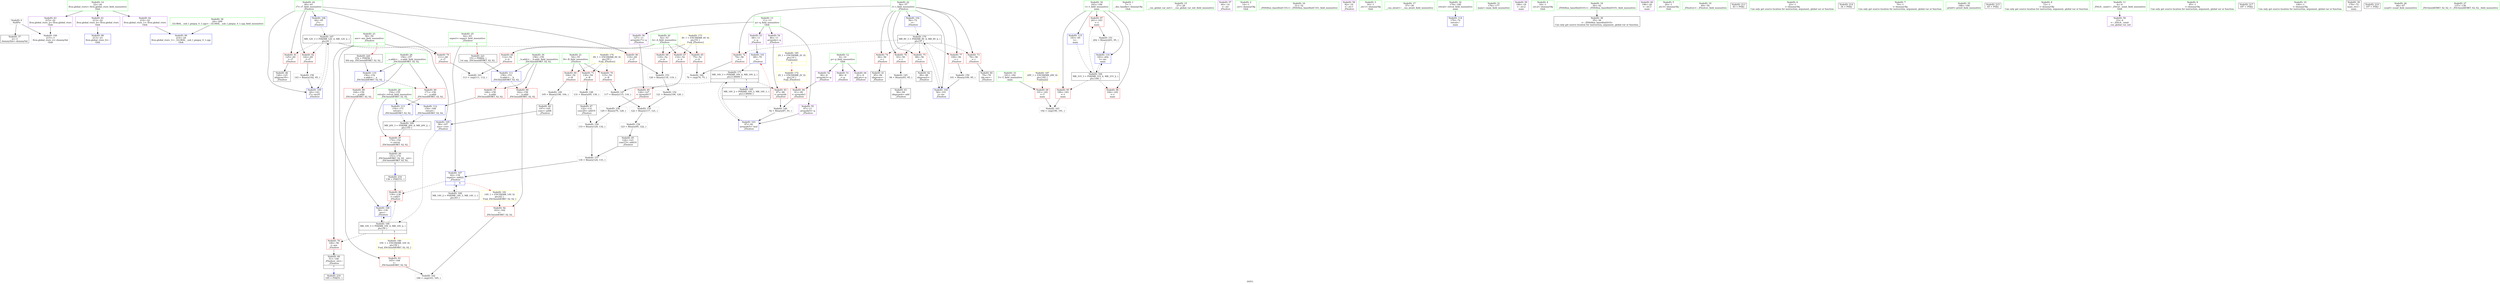 digraph "SVFG" {
	label="SVFG";

	Node0x55ff4c72b730 [shape=record,color=grey,label="{NodeID: 0\nNullPtr}"];
	Node0x55ff4c72b730 -> Node0x55ff4c7419c0[style=solid];
	Node0x55ff4c72b730 -> Node0x55ff4c7426b0[style=solid];
	Node0x55ff4c7540f0 [shape=record,color=yellow,style=double,label="{NodeID: 180\n10V_1 = ENCHI(MR_10V_0)\npts\{59 \}\nFun[_ZSt3minIdERKT_S2_S2_]}"];
	Node0x55ff4c7540f0 -> Node0x55ff4c745850[style=dashed];
	Node0x55ff4c7423e0 [shape=record,color=red,label="{NodeID: 97\n201\<--183\n\<--t\nmain\n}"];
	Node0x55ff4c7423e0 -> Node0x55ff4c749f30[style=solid];
	Node0x55ff4c740500 [shape=record,color=green,label="{NodeID: 14\n22\<--26\nllvm.global_ctors\<--llvm.global_ctors_field_insensitive\nGlob }"];
	Node0x55ff4c740500 -> Node0x55ff4c743dc0[style=solid];
	Node0x55ff4c740500 -> Node0x55ff4c743ec0[style=solid];
	Node0x55ff4c740500 -> Node0x55ff4c743fc0[style=solid];
	Node0x55ff4c742fd0 [shape=record,color=blue,label="{NodeID: 111\n158\<--153\n__b.addr\<--__b\n_ZSt3minIdERKT_S2_S2_\n}"];
	Node0x55ff4c742fd0 -> Node0x55ff4c7455e0[style=dashed];
	Node0x55ff4c742fd0 -> Node0x55ff4c7456b0[style=dashed];
	Node0x55ff4c7411e0 [shape=record,color=green,label="{NodeID: 28\n154\<--155\nretval\<--retval_field_insensitive\n_ZSt3minIdERKT_S2_S2_\n}"];
	Node0x55ff4c7411e0 -> Node0x55ff4c745370[style=solid];
	Node0x55ff4c7411e0 -> Node0x55ff4c7430a0[style=solid];
	Node0x55ff4c7411e0 -> Node0x55ff4c743170[style=solid];
	Node0x55ff4c741e30 [shape=record,color=black,label="{NodeID: 42\n89\<--88\nidxprom2\<--\n_Z5solvev\n}"];
	Node0x55ff4c7439b0 [shape=record,color=purple,label="{NodeID: 56\n127\<--11\narrayidx17\<--q\n_Z5solvev\n}"];
	Node0x55ff4c7439b0 -> Node0x55ff4c7451d0[style=solid];
	Node0x55ff4c74a230 [shape=record,color=grey,label="{NodeID: 153\n120 = Binary(118, 119, )\n}"];
	Node0x55ff4c74a230 -> Node0x55ff4c74a0b0[style=solid];
	Node0x55ff4c7445a0 [shape=record,color=red,label="{NodeID: 70\n115\<--54\n\<--B\n_Z5solvev\n}"];
	Node0x55ff4c7445a0 -> Node0x55ff4c749930[style=solid];
	Node0x55ff4c7516b0 [shape=record,color=black,label="{NodeID: 167\nMR_12V_3 = PHI(MR_12V_4, MR_12V_2, )\npts\{61 \}\n}"];
	Node0x55ff4c7516b0 -> Node0x55ff4c744cf0[style=dashed];
	Node0x55ff4c7516b0 -> Node0x55ff4c744dc0[style=dashed];
	Node0x55ff4c7516b0 -> Node0x55ff4c744e90[style=dashed];
	Node0x55ff4c7516b0 -> Node0x55ff4c744f60[style=dashed];
	Node0x55ff4c7516b0 -> Node0x55ff4c742e30[style=dashed];
	Node0x55ff4c745100 [shape=record,color=red,label="{NodeID: 84\n91\<--90\n\<--arrayidx3\n_Z5solvev\n}"];
	Node0x55ff4c745100 -> Node0x55ff4c7497b0[style=solid];
	Node0x55ff4c72b840 [shape=record,color=green,label="{NodeID: 1\n7\<--1\n__dso_handle\<--dummyObj\nGlob }"];
	Node0x55ff4c754200 [shape=record,color=yellow,style=double,label="{NodeID: 181\n14V_1 = ENCHI(MR_14V_0)\npts\{63 \}\nFun[_ZSt3minIdERKT_S2_S2_]}"];
	Node0x55ff4c754200 -> Node0x55ff4c745780[style=dashed];
	Node0x55ff4c7424b0 [shape=record,color=blue,label="{NodeID: 98\n213\<--23\nllvm.global_ctors_0\<--\nGlob }"];
	Node0x55ff4c740600 [shape=record,color=green,label="{NodeID: 15\n27\<--28\n__cxx_global_var_init\<--__cxx_global_var_init_field_insensitive\n}"];
	Node0x55ff4c7430a0 [shape=record,color=blue,label="{NodeID: 112\n154\<--168\nretval\<--\n_ZSt3minIdERKT_S2_S2_\n}"];
	Node0x55ff4c7430a0 -> Node0x55ff4c7520b0[style=dashed];
	Node0x55ff4c7412b0 [shape=record,color=green,label="{NodeID: 29\n156\<--157\n__a.addr\<--__a.addr_field_insensitive\n_ZSt3minIdERKT_S2_S2_\n}"];
	Node0x55ff4c7412b0 -> Node0x55ff4c745440[style=solid];
	Node0x55ff4c7412b0 -> Node0x55ff4c745510[style=solid];
	Node0x55ff4c7412b0 -> Node0x55ff4c742f00[style=solid];
	Node0x55ff4c741f00 [shape=record,color=black,label="{NodeID: 43\n96\<--94\nidxprom4\<--add\n_Z5solvev\n}"];
	Node0x55ff4c743a80 [shape=record,color=purple,label="{NodeID: 57\n64\<--14\n\<--.str\n_Z5solvev\n}"];
	Node0x55ff4c74a3b0 [shape=record,color=grey,label="{NodeID: 154\n123 = Binary(95, 122, )\n}"];
	Node0x55ff4c74a3b0 -> Node0x55ff4c7420a0[style=solid];
	Node0x55ff4c744670 [shape=record,color=red,label="{NodeID: 71\n130\<--54\n\<--B\n_Z5solvev\n}"];
	Node0x55ff4c744670 -> Node0x55ff4c749ab0[style=solid];
	Node0x55ff4c751bb0 [shape=record,color=black,label="{NodeID: 168\nMR_14V_2 = PHI(MR_14V_3, MR_14V_1, )\npts\{63 \}\n}"];
	Node0x55ff4c751bb0 -> Node0x55ff4c742c90[style=dashed];
	Node0x55ff4c7451d0 [shape=record,color=red,label="{NodeID: 85\n128\<--127\n\<--arrayidx17\n_Z5solvev\n}"];
	Node0x55ff4c7451d0 -> Node0x55ff4c74a6b0[style=solid];
	Node0x55ff4c73f4e0 [shape=record,color=green,label="{NodeID: 2\n14\<--1\n.str\<--dummyObj\nGlob }"];
	Node0x55ff4c7425b0 [shape=record,color=blue,label="{NodeID: 99\n214\<--24\nllvm.global_ctors_1\<--_GLOBAL__sub_I_pieguy_0_1.cpp\nGlob }"];
	Node0x55ff4c740700 [shape=record,color=green,label="{NodeID: 16\n31\<--32\n_ZNSt8ios_base4InitC1Ev\<--_ZNSt8ios_base4InitC1Ev_field_insensitive\n}"];
	Node0x55ff4c743170 [shape=record,color=blue,label="{NodeID: 113\n154\<--171\nretval\<--\n_ZSt3minIdERKT_S2_S2_\n}"];
	Node0x55ff4c743170 -> Node0x55ff4c7520b0[style=dashed];
	Node0x55ff4c741380 [shape=record,color=green,label="{NodeID: 30\n158\<--159\n__b.addr\<--__b.addr_field_insensitive\n_ZSt3minIdERKT_S2_S2_\n}"];
	Node0x55ff4c741380 -> Node0x55ff4c7455e0[style=solid];
	Node0x55ff4c741380 -> Node0x55ff4c7456b0[style=solid];
	Node0x55ff4c741380 -> Node0x55ff4c742fd0[style=solid];
	Node0x55ff4c741fd0 [shape=record,color=black,label="{NodeID: 44\n107\<--105\nconv\<--add6\n_Z5solvev\n}"];
	Node0x55ff4c741fd0 -> Node0x55ff4c742af0[style=solid];
	Node0x55ff4c743b50 [shape=record,color=purple,label="{NodeID: 58\n82\<--16\n\<--.str.1\n_Z5solvev\n}"];
	Node0x55ff4c74a530 [shape=record,color=grey,label="{NodeID: 155\n122 = Binary(117, 121, )\n}"];
	Node0x55ff4c74a530 -> Node0x55ff4c74a3b0[style=solid];
	Node0x55ff4c744740 [shape=record,color=red,label="{NodeID: 72\n74\<--56\n\<--i\n_Z5solvev\n}"];
	Node0x55ff4c744740 -> Node0x55ff4c74acb0[style=solid];
	Node0x55ff4c7520b0 [shape=record,color=black,label="{NodeID: 169\nMR_20V_3 = PHI(MR_20V_4, MR_20V_2, )\npts\{155 \}\n}"];
	Node0x55ff4c7520b0 -> Node0x55ff4c745370[style=dashed];
	Node0x55ff4c7452a0 [shape=record,color=red,label="{NodeID: 86\n139\<--136\n\<--call23\n_Z5solvev\n}"];
	Node0x55ff4c7452a0 -> Node0x55ff4c742d60[style=solid];
	Node0x55ff4c73f570 [shape=record,color=green,label="{NodeID: 3\n16\<--1\n.str.1\<--dummyObj\nGlob }"];
	Node0x55ff4c7426b0 [shape=record,color=blue, style = dotted,label="{NodeID: 100\n215\<--3\nllvm.global_ctors_2\<--dummyVal\nGlob }"];
	Node0x55ff4c740800 [shape=record,color=green,label="{NodeID: 17\n37\<--38\n__cxa_atexit\<--__cxa_atexit_field_insensitive\n}"];
	Node0x55ff4c743240 [shape=record,color=blue,label="{NodeID: 114\n179\<--72\nretval\<--\nmain\n}"];
	Node0x55ff4c741450 [shape=record,color=green,label="{NodeID: 31\n176\<--177\nmain\<--main_field_insensitive\n}"];
	Node0x55ff4c7420a0 [shape=record,color=black,label="{NodeID: 45\n124\<--123\nconv15\<--add14\n_Z5solvev\n}"];
	Node0x55ff4c7420a0 -> Node0x55ff4c74a830[style=solid];
	Node0x55ff4c743c20 [shape=record,color=purple,label="{NodeID: 59\n186\<--18\n\<--.str.2\nmain\n}"];
	Node0x55ff4c74a6b0 [shape=record,color=grey,label="{NodeID: 156\n129 = Binary(70, 128, )\n}"];
	Node0x55ff4c74a6b0 -> Node0x55ff4c74ab30[style=solid];
	Node0x55ff4c744810 [shape=record,color=red,label="{NodeID: 73\n78\<--56\n\<--i\n_Z5solvev\n}"];
	Node0x55ff4c744810 -> Node0x55ff4c741c90[style=solid];
	Node0x55ff4c7525b0 [shape=record,color=black,label="{NodeID: 170\nMR_8V_3 = PHI(MR_8V_4, MR_8V_2, )\npts\{57 \}\n}"];
	Node0x55ff4c7525b0 -> Node0x55ff4c744740[style=dashed];
	Node0x55ff4c7525b0 -> Node0x55ff4c744810[style=dashed];
	Node0x55ff4c7525b0 -> Node0x55ff4c7448e0[style=dashed];
	Node0x55ff4c7525b0 -> Node0x55ff4c7449b0[style=dashed];
	Node0x55ff4c7525b0 -> Node0x55ff4c744a80[style=dashed];
	Node0x55ff4c7525b0 -> Node0x55ff4c744b50[style=dashed];
	Node0x55ff4c7525b0 -> Node0x55ff4c742a20[style=dashed];
	Node0x55ff4c745370 [shape=record,color=red,label="{NodeID: 87\n174\<--154\n\<--retval\n_ZSt3minIdERKT_S2_S2_\n}"];
	Node0x55ff4c745370 -> Node0x55ff4c743400[style=solid];
	Node0x55ff4c73f600 [shape=record,color=green,label="{NodeID: 4\n18\<--1\n.str.2\<--dummyObj\nGlob }"];
	Node0x55ff4c7427b0 [shape=record,color=blue,label="{NodeID: 101\n68\<--70\n\<--\n_Z5solvev\n}"];
	Node0x55ff4c7427b0 -> Node0x55ff4c752ab0[style=dashed];
	Node0x55ff4c740900 [shape=record,color=green,label="{NodeID: 18\n36\<--42\n_ZNSt8ios_base4InitD1Ev\<--_ZNSt8ios_base4InitD1Ev_field_insensitive\n}"];
	Node0x55ff4c740900 -> Node0x55ff4c741ac0[style=solid];
	Node0x55ff4c747ae0 [shape=record,color=blue,label="{NodeID: 115\n183\<--95\nt\<--\nmain\n}"];
	Node0x55ff4c747ae0 -> Node0x55ff4c7507b0[style=dashed];
	Node0x55ff4c741550 [shape=record,color=green,label="{NodeID: 32\n179\<--180\nretval\<--retval_field_insensitive\nmain\n}"];
	Node0x55ff4c741550 -> Node0x55ff4c743240[style=solid];
	Node0x55ff4c742170 [shape=record,color=black,label="{NodeID: 46\n126\<--125\nidxprom16\<--\n_Z5solvev\n}"];
	Node0x55ff4c743cf0 [shape=record,color=purple,label="{NodeID: 60\n196\<--20\n\<--.str.3\nmain\n}"];
	Node0x55ff4c74a830 [shape=record,color=grey,label="{NodeID: 157\n134 = Binary(124, 133, )\n}"];
	Node0x55ff4c74a830 -> Node0x55ff4c742c90[style=solid];
	Node0x55ff4c7448e0 [shape=record,color=red,label="{NodeID: 74\n84\<--56\n\<--i\n_Z5solvev\n}"];
	Node0x55ff4c7448e0 -> Node0x55ff4c741d60[style=solid];
	Node0x55ff4c752ab0 [shape=record,color=black,label="{NodeID: 171\nMR_16V_3 = PHI(MR_16V_4, MR_16V_2, )\npts\{130000 \}\n|{|<s3>7}}"];
	Node0x55ff4c752ab0 -> Node0x55ff4c745030[style=dashed];
	Node0x55ff4c752ab0 -> Node0x55ff4c7451d0[style=dashed];
	Node0x55ff4c752ab0 -> Node0x55ff4c742950[style=dashed];
	Node0x55ff4c752ab0:s3 -> Node0x55ff4c750cb0[style=dashed,color=blue];
	Node0x55ff4c745440 [shape=record,color=red,label="{NodeID: 88\n164\<--156\n\<--__a.addr\n_ZSt3minIdERKT_S2_S2_\n}"];
	Node0x55ff4c745440 -> Node0x55ff4c745850[style=solid];
	Node0x55ff4c73f690 [shape=record,color=green,label="{NodeID: 5\n20\<--1\n.str.3\<--dummyObj\nGlob }"];
	Node0x55ff4c754580 [shape=record,color=yellow,style=double,label="{NodeID: 185\n2V_1 = ENCHI(MR_2V_0)\npts\{10 \}\nFun[main]|{<s0>7}}"];
	Node0x55ff4c754580:s0 -> Node0x55ff4c752fb0[style=dashed,color=red];
	Node0x55ff4c742880 [shape=record,color=blue,label="{NodeID: 102\n56\<--72\ni\<--\n_Z5solvev\n}"];
	Node0x55ff4c742880 -> Node0x55ff4c7525b0[style=dashed];
	Node0x55ff4c740a00 [shape=record,color=green,label="{NodeID: 19\n49\<--50\n_Z5solvev\<--_Z5solvev_field_insensitive\n}"];
	Node0x55ff4c747bb0 [shape=record,color=blue,label="{NodeID: 116\n183\<--202\nt\<--inc\nmain\n}"];
	Node0x55ff4c747bb0 -> Node0x55ff4c7507b0[style=dashed];
	Node0x55ff4c741620 [shape=record,color=green,label="{NodeID: 33\n181\<--182\nT\<--T_field_insensitive\nmain\n}"];
	Node0x55ff4c741620 -> Node0x55ff4c745920[style=solid];
	Node0x55ff4c5488c0 [shape=record,color=black,label="{NodeID: 213\n83 = PHI()\n}"];
	Node0x55ff4c742240 [shape=record,color=black,label="{NodeID: 47\n132\<--131\nconv20\<--add19\n_Z5solvev\n}"];
	Node0x55ff4c742240 -> Node0x55ff4c74ab30[style=solid];
	Node0x55ff4c743dc0 [shape=record,color=purple,label="{NodeID: 61\n213\<--22\nllvm.global_ctors_0\<--llvm.global_ctors\nGlob }"];
	Node0x55ff4c743dc0 -> Node0x55ff4c7424b0[style=solid];
	Node0x55ff4c74a9b0 [shape=record,color=grey,label="{NodeID: 158\n143 = Binary(142, 95, )\n}"];
	Node0x55ff4c74a9b0 -> Node0x55ff4c742e30[style=solid];
	Node0x55ff4c7449b0 [shape=record,color=red,label="{NodeID: 75\n88\<--56\n\<--i\n_Z5solvev\n}"];
	Node0x55ff4c7449b0 -> Node0x55ff4c741e30[style=solid];
	Node0x55ff4c752fb0 [shape=record,color=yellow,style=double,label="{NodeID: 172\n2V_1 = ENCHI(MR_2V_0)\npts\{10 \}\nFun[_Z5solvev]}"];
	Node0x55ff4c752fb0 -> Node0x55ff4c745100[style=dashed];
	Node0x55ff4c745510 [shape=record,color=red,label="{NodeID: 89\n171\<--156\n\<--__a.addr\n_ZSt3minIdERKT_S2_S2_\n}"];
	Node0x55ff4c745510 -> Node0x55ff4c743170[style=solid];
	Node0x55ff4c73ffe0 [shape=record,color=green,label="{NodeID: 6\n23\<--1\n\<--dummyObj\nCan only get source location for instruction, argument, global var or function.}"];
	Node0x55ff4c742950 [shape=record,color=blue,label="{NodeID: 103\n97\<--92\narrayidx5\<--mul\n_Z5solvev\n}"];
	Node0x55ff4c742950 -> Node0x55ff4c752ab0[style=dashed];
	Node0x55ff4c740b00 [shape=record,color=green,label="{NodeID: 20\n52\<--53\nA\<--A_field_insensitive\n_Z5solvev\n}"];
	Node0x55ff4c740b00 -> Node0x55ff4c744190[style=solid];
	Node0x55ff4c740b00 -> Node0x55ff4c744260[style=solid];
	Node0x55ff4c740b00 -> Node0x55ff4c744330[style=solid];
	Node0x55ff4c740b00 -> Node0x55ff4c744400[style=solid];
	Node0x55ff4c7416f0 [shape=record,color=green,label="{NodeID: 34\n183\<--184\nt\<--t_field_insensitive\nmain\n}"];
	Node0x55ff4c7416f0 -> Node0x55ff4c7459f0[style=solid];
	Node0x55ff4c7416f0 -> Node0x55ff4c742310[style=solid];
	Node0x55ff4c7416f0 -> Node0x55ff4c7423e0[style=solid];
	Node0x55ff4c7416f0 -> Node0x55ff4c747ae0[style=solid];
	Node0x55ff4c7416f0 -> Node0x55ff4c747bb0[style=solid];
	Node0x55ff4c75ea30 [shape=record,color=black,label="{NodeID: 214\n34 = PHI()\n}"];
	Node0x55ff4c743330 [shape=record,color=black,label="{NodeID: 48\n51\<--146\n_Z5solvev_ret\<--\n_Z5solvev\n|{<s0>7}}"];
	Node0x55ff4c743330:s0 -> Node0x55ff4c75f590[style=solid,color=blue];
	Node0x55ff4c749630 [shape=record,color=grey,label="{NodeID: 145\n94 = Binary(93, 95, )\n}"];
	Node0x55ff4c749630 -> Node0x55ff4c741f00[style=solid];
	Node0x55ff4c743ec0 [shape=record,color=purple,label="{NodeID: 62\n214\<--22\nllvm.global_ctors_1\<--llvm.global_ctors\nGlob }"];
	Node0x55ff4c743ec0 -> Node0x55ff4c7425b0[style=solid];
	Node0x55ff4c74ab30 [shape=record,color=grey,label="{NodeID: 159\n133 = Binary(129, 132, )\n}"];
	Node0x55ff4c74ab30 -> Node0x55ff4c74a830[style=solid];
	Node0x55ff4c744a80 [shape=record,color=red,label="{NodeID: 76\n93\<--56\n\<--i\n_Z5solvev\n}"];
	Node0x55ff4c744a80 -> Node0x55ff4c749630[style=solid];
	Node0x55ff4c753ad0 [shape=record,color=yellow,style=double,label="{NodeID: 173\n4V_1 = ENCHI(MR_4V_0)\npts\{53 \}\nFun[_Z5solvev]}"];
	Node0x55ff4c753ad0 -> Node0x55ff4c744190[style=dashed];
	Node0x55ff4c753ad0 -> Node0x55ff4c744260[style=dashed];
	Node0x55ff4c753ad0 -> Node0x55ff4c744330[style=dashed];
	Node0x55ff4c753ad0 -> Node0x55ff4c744400[style=dashed];
	Node0x55ff4c7455e0 [shape=record,color=red,label="{NodeID: 90\n162\<--158\n\<--__b.addr\n_ZSt3minIdERKT_S2_S2_\n}"];
	Node0x55ff4c7455e0 -> Node0x55ff4c745780[style=solid];
	Node0x55ff4c740070 [shape=record,color=green,label="{NodeID: 7\n70\<--1\n\<--dummyObj\nCan only get source location for instruction, argument, global var or function.}"];
	Node0x55ff4c754770 [shape=record,color=yellow,style=double,label="{NodeID: 187\n29V_1 = ENCHI(MR_29V_0)\npts\{182 \}\nFun[main]}"];
	Node0x55ff4c754770 -> Node0x55ff4c745920[style=dashed];
	Node0x55ff4c742a20 [shape=record,color=blue,label="{NodeID: 104\n56\<--101\ni\<--inc\n_Z5solvev\n}"];
	Node0x55ff4c742a20 -> Node0x55ff4c7525b0[style=dashed];
	Node0x55ff4c740bd0 [shape=record,color=green,label="{NodeID: 21\n54\<--55\nB\<--B_field_insensitive\n_Z5solvev\n}"];
	Node0x55ff4c740bd0 -> Node0x55ff4c7444d0[style=solid];
	Node0x55ff4c740bd0 -> Node0x55ff4c7445a0[style=solid];
	Node0x55ff4c740bd0 -> Node0x55ff4c744670[style=solid];
	Node0x55ff4c7417c0 [shape=record,color=green,label="{NodeID: 35\n198\<--199\nprintf\<--printf_field_insensitive\n}"];
	Node0x55ff4c75eb00 [shape=record,color=black,label="{NodeID: 215\n65 = PHI()\n}"];
	Node0x55ff4c743400 [shape=record,color=black,label="{NodeID: 49\n151\<--174\n_ZSt3minIdERKT_S2_S2__ret\<--\n_ZSt3minIdERKT_S2_S2_\n|{<s0>5}}"];
	Node0x55ff4c743400:s0 -> Node0x55ff4c75ec00[style=solid,color=blue];
	Node0x55ff4c7497b0 [shape=record,color=grey,label="{NodeID: 146\n92 = Binary(87, 91, )\n}"];
	Node0x55ff4c7497b0 -> Node0x55ff4c742950[style=solid];
	Node0x55ff4c743fc0 [shape=record,color=purple,label="{NodeID: 63\n215\<--22\nllvm.global_ctors_2\<--llvm.global_ctors\nGlob }"];
	Node0x55ff4c743fc0 -> Node0x55ff4c7426b0[style=solid];
	Node0x55ff4c74acb0 [shape=record,color=grey,label="{NodeID: 160\n76 = cmp(74, 75, )\n}"];
	Node0x55ff4c744b50 [shape=record,color=red,label="{NodeID: 77\n100\<--56\n\<--i\n_Z5solvev\n}"];
	Node0x55ff4c744b50 -> Node0x55ff4c749db0[style=solid];
	Node0x55ff4c753bb0 [shape=record,color=yellow,style=double,label="{NodeID: 174\n6V_1 = ENCHI(MR_6V_0)\npts\{55 \}\nFun[_Z5solvev]}"];
	Node0x55ff4c753bb0 -> Node0x55ff4c7444d0[style=dashed];
	Node0x55ff4c753bb0 -> Node0x55ff4c7445a0[style=dashed];
	Node0x55ff4c753bb0 -> Node0x55ff4c744670[style=dashed];
	Node0x55ff4c7456b0 [shape=record,color=red,label="{NodeID: 91\n168\<--158\n\<--__b.addr\n_ZSt3minIdERKT_S2_S2_\n}"];
	Node0x55ff4c7456b0 -> Node0x55ff4c7430a0[style=solid];
	Node0x55ff4c740100 [shape=record,color=green,label="{NodeID: 8\n72\<--1\n\<--dummyObj\nCan only get source location for instruction, argument, global var or function.}"];
	Node0x55ff4c742af0 [shape=record,color=blue,label="{NodeID: 105\n58\<--107\nans\<--conv\n_Z5solvev\n}"];
	Node0x55ff4c742af0 -> Node0x55ff4c7511b0[style=dashed];
	Node0x55ff4c740ca0 [shape=record,color=green,label="{NodeID: 22\n56\<--57\ni\<--i_field_insensitive\n_Z5solvev\n}"];
	Node0x55ff4c740ca0 -> Node0x55ff4c744740[style=solid];
	Node0x55ff4c740ca0 -> Node0x55ff4c744810[style=solid];
	Node0x55ff4c740ca0 -> Node0x55ff4c7448e0[style=solid];
	Node0x55ff4c740ca0 -> Node0x55ff4c7449b0[style=solid];
	Node0x55ff4c740ca0 -> Node0x55ff4c744a80[style=solid];
	Node0x55ff4c740ca0 -> Node0x55ff4c744b50[style=solid];
	Node0x55ff4c740ca0 -> Node0x55ff4c742880[style=solid];
	Node0x55ff4c740ca0 -> Node0x55ff4c742a20[style=solid];
	Node0x55ff4c7418c0 [shape=record,color=green,label="{NodeID: 36\n24\<--209\n_GLOBAL__sub_I_pieguy_0_1.cpp\<--_GLOBAL__sub_I_pieguy_0_1.cpp_field_insensitive\n}"];
	Node0x55ff4c7418c0 -> Node0x55ff4c7425b0[style=solid];
	Node0x55ff4c75ec00 [shape=record,color=black,label="{NodeID: 216\n136 = PHI(151, )\n}"];
	Node0x55ff4c75ec00 -> Node0x55ff4c7452a0[style=solid];
	Node0x55ff4c7434d0 [shape=record,color=purple,label="{NodeID: 50\n33\<--4\n\<--_ZStL8__ioinit\n__cxx_global_var_init\n}"];
	Node0x55ff4c749930 [shape=record,color=grey,label="{NodeID: 147\n117 = Binary(115, 116, )\n}"];
	Node0x55ff4c749930 -> Node0x55ff4c74a530[style=solid];
	Node0x55ff4c7440c0 [shape=record,color=purple,label="{NodeID: 64\n81\<--8\nadd.ptr\<--p\n_Z5solvev\n}"];
	Node0x55ff4c74ae30 [shape=record,color=grey,label="{NodeID: 161\n113 = cmp(111, 112, )\n}"];
	Node0x55ff4c744c20 [shape=record,color=red,label="{NodeID: 78\n146\<--58\n\<--ans\n_Z5solvev\n}"];
	Node0x55ff4c744c20 -> Node0x55ff4c743330[style=solid];
	Node0x55ff4c745780 [shape=record,color=red,label="{NodeID: 92\n163\<--162\n\<--\n_ZSt3minIdERKT_S2_S2_\n}"];
	Node0x55ff4c745780 -> Node0x55ff4c74afb0[style=solid];
	Node0x55ff4c740190 [shape=record,color=green,label="{NodeID: 9\n95\<--1\n\<--dummyObj\nCan only get source location for instruction, argument, global var or function.}"];
	Node0x55ff4c742bc0 [shape=record,color=blue,label="{NodeID: 106\n60\<--95\ni7\<--\n_Z5solvev\n}"];
	Node0x55ff4c742bc0 -> Node0x55ff4c7516b0[style=dashed];
	Node0x55ff4c740d70 [shape=record,color=green,label="{NodeID: 23\n58\<--59\nans\<--ans_field_insensitive\n_Z5solvev\n|{|<s3>5}}"];
	Node0x55ff4c740d70 -> Node0x55ff4c744c20[style=solid];
	Node0x55ff4c740d70 -> Node0x55ff4c742af0[style=solid];
	Node0x55ff4c740d70 -> Node0x55ff4c742d60[style=solid];
	Node0x55ff4c740d70:s3 -> Node0x55ff4c75f790[style=solid,color=red];
	Node0x55ff4c7419c0 [shape=record,color=black,label="{NodeID: 37\n2\<--3\ndummyVal\<--dummyVal\n}"];
	Node0x55ff4c75f4c0 [shape=record,color=black,label="{NodeID: 217\n187 = PHI()\n}"];
	Node0x55ff4c7435a0 [shape=record,color=purple,label="{NodeID: 51\n80\<--8\n\<--p\n_Z5solvev\n}"];
	Node0x55ff4c749ab0 [shape=record,color=grey,label="{NodeID: 148\n131 = Binary(95, 130, )\n}"];
	Node0x55ff4c749ab0 -> Node0x55ff4c742240[style=solid];
	Node0x55ff4c744190 [shape=record,color=red,label="{NodeID: 65\n75\<--52\n\<--A\n_Z5solvev\n}"];
	Node0x55ff4c744190 -> Node0x55ff4c74acb0[style=solid];
	Node0x55ff4c74afb0 [shape=record,color=grey,label="{NodeID: 162\n166 = cmp(163, 165, )\n}"];
	Node0x55ff4c744cf0 [shape=record,color=red,label="{NodeID: 79\n111\<--60\n\<--i7\n_Z5solvev\n}"];
	Node0x55ff4c744cf0 -> Node0x55ff4c74ae30[style=solid];
	Node0x55ff4c745850 [shape=record,color=red,label="{NodeID: 93\n165\<--164\n\<--\n_ZSt3minIdERKT_S2_S2_\n}"];
	Node0x55ff4c745850 -> Node0x55ff4c74afb0[style=solid];
	Node0x55ff4c740220 [shape=record,color=green,label="{NodeID: 10\n106\<--1\n\<--dummyObj\nCan only get source location for instruction, argument, global var or function.}"];
	Node0x55ff4c742c90 [shape=record,color=blue,label="{NodeID: 107\n62\<--134\nexpect\<--add22\n_Z5solvev\n|{|<s2>5}}"];
	Node0x55ff4c742c90 -> Node0x55ff4c7452a0[style=dashed];
	Node0x55ff4c742c90 -> Node0x55ff4c751bb0[style=dashed];
	Node0x55ff4c742c90:s2 -> Node0x55ff4c754200[style=dashed,color=red];
	Node0x55ff4c740e40 [shape=record,color=green,label="{NodeID: 24\n60\<--61\ni7\<--i7_field_insensitive\n_Z5solvev\n}"];
	Node0x55ff4c740e40 -> Node0x55ff4c744cf0[style=solid];
	Node0x55ff4c740e40 -> Node0x55ff4c744dc0[style=solid];
	Node0x55ff4c740e40 -> Node0x55ff4c744e90[style=solid];
	Node0x55ff4c740e40 -> Node0x55ff4c744f60[style=solid];
	Node0x55ff4c740e40 -> Node0x55ff4c742bc0[style=solid];
	Node0x55ff4c740e40 -> Node0x55ff4c742e30[style=solid];
	Node0x55ff4c741ac0 [shape=record,color=black,label="{NodeID: 38\n35\<--36\n\<--_ZNSt8ios_base4InitD1Ev\nCan only get source location for instruction, argument, global var or function.}"];
	Node0x55ff4c75f590 [shape=record,color=black,label="{NodeID: 218\n195 = PHI(51, )\n}"];
	Node0x55ff4c743670 [shape=record,color=purple,label="{NodeID: 52\n90\<--8\narrayidx3\<--p\n_Z5solvev\n}"];
	Node0x55ff4c743670 -> Node0x55ff4c745100[style=solid];
	Node0x55ff4c749c30 [shape=record,color=grey,label="{NodeID: 149\n105 = Binary(106, 104, )\n}"];
	Node0x55ff4c749c30 -> Node0x55ff4c741fd0[style=solid];
	Node0x55ff4c744260 [shape=record,color=red,label="{NodeID: 66\n112\<--52\n\<--A\n_Z5solvev\n}"];
	Node0x55ff4c744260 -> Node0x55ff4c74ae30[style=solid];
	Node0x55ff4c74b130 [shape=record,color=grey,label="{NodeID: 163\n192 = cmp(190, 191, )\n}"];
	Node0x55ff4c744dc0 [shape=record,color=red,label="{NodeID: 80\n119\<--60\n\<--i7\n_Z5solvev\n}"];
	Node0x55ff4c744dc0 -> Node0x55ff4c74a230[style=solid];
	Node0x55ff4c745920 [shape=record,color=red,label="{NodeID: 94\n191\<--181\n\<--T\nmain\n}"];
	Node0x55ff4c745920 -> Node0x55ff4c74b130[style=solid];
	Node0x55ff4c7402b0 [shape=record,color=green,label="{NodeID: 11\n4\<--6\n_ZStL8__ioinit\<--_ZStL8__ioinit_field_insensitive\nGlob }"];
	Node0x55ff4c7402b0 -> Node0x55ff4c7434d0[style=solid];
	Node0x55ff4c742d60 [shape=record,color=blue,label="{NodeID: 108\n58\<--139\nans\<--\n_Z5solvev\n}"];
	Node0x55ff4c742d60 -> Node0x55ff4c7511b0[style=dashed];
	Node0x55ff4c740f10 [shape=record,color=green,label="{NodeID: 25\n62\<--63\nexpect\<--expect_field_insensitive\n_Z5solvev\n|{|<s1>5}}"];
	Node0x55ff4c740f10 -> Node0x55ff4c742c90[style=solid];
	Node0x55ff4c740f10:s1 -> Node0x55ff4c75f900[style=solid,color=red];
	Node0x55ff4c741bc0 [shape=record,color=black,label="{NodeID: 39\n178\<--72\nmain_ret\<--\nmain\n}"];
	Node0x55ff4c75f6c0 [shape=record,color=black,label="{NodeID: 219\n197 = PHI()\n}"];
	Node0x55ff4c743740 [shape=record,color=purple,label="{NodeID: 53\n68\<--11\n\<--q\n_Z5solvev\n}"];
	Node0x55ff4c743740 -> Node0x55ff4c7427b0[style=solid];
	Node0x55ff4c749db0 [shape=record,color=grey,label="{NodeID: 150\n101 = Binary(100, 95, )\n}"];
	Node0x55ff4c749db0 -> Node0x55ff4c742a20[style=solid];
	Node0x55ff4c744330 [shape=record,color=red,label="{NodeID: 67\n116\<--52\n\<--A\n_Z5solvev\n}"];
	Node0x55ff4c744330 -> Node0x55ff4c749930[style=solid];
	Node0x55ff4c7507b0 [shape=record,color=black,label="{NodeID: 164\nMR_31V_3 = PHI(MR_31V_4, MR_31V_2, )\npts\{184 \}\n}"];
	Node0x55ff4c7507b0 -> Node0x55ff4c7459f0[style=dashed];
	Node0x55ff4c7507b0 -> Node0x55ff4c742310[style=dashed];
	Node0x55ff4c7507b0 -> Node0x55ff4c7423e0[style=dashed];
	Node0x55ff4c7507b0 -> Node0x55ff4c747bb0[style=dashed];
	Node0x55ff4c744e90 [shape=record,color=red,label="{NodeID: 81\n125\<--60\n\<--i7\n_Z5solvev\n}"];
	Node0x55ff4c744e90 -> Node0x55ff4c742170[style=solid];
	Node0x55ff4c7459f0 [shape=record,color=red,label="{NodeID: 95\n190\<--183\n\<--t\nmain\n}"];
	Node0x55ff4c7459f0 -> Node0x55ff4c74b130[style=solid];
	Node0x55ff4c740340 [shape=record,color=green,label="{NodeID: 12\n8\<--10\np\<--p_field_insensitive\nGlob }"];
	Node0x55ff4c740340 -> Node0x55ff4c7435a0[style=solid];
	Node0x55ff4c740340 -> Node0x55ff4c743670[style=solid];
	Node0x55ff4c740340 -> Node0x55ff4c7440c0[style=solid];
	Node0x55ff4c742e30 [shape=record,color=blue,label="{NodeID: 109\n60\<--143\ni7\<--inc25\n_Z5solvev\n}"];
	Node0x55ff4c742e30 -> Node0x55ff4c7516b0[style=dashed];
	Node0x55ff4c740fe0 [shape=record,color=green,label="{NodeID: 26\n66\<--67\nscanf\<--scanf_field_insensitive\n}"];
	Node0x55ff4c741c90 [shape=record,color=black,label="{NodeID: 40\n79\<--78\nidx.ext\<--\n_Z5solvev\n}"];
	Node0x55ff4c75f790 [shape=record,color=black,label="{NodeID: 220\n152 = PHI(58, )\n0th arg _ZSt3minIdERKT_S2_S2_ }"];
	Node0x55ff4c75f790 -> Node0x55ff4c742f00[style=solid];
	Node0x55ff4c743810 [shape=record,color=purple,label="{NodeID: 54\n86\<--11\narrayidx\<--q\n_Z5solvev\n}"];
	Node0x55ff4c743810 -> Node0x55ff4c745030[style=solid];
	Node0x55ff4c749f30 [shape=record,color=grey,label="{NodeID: 151\n202 = Binary(201, 95, )\n}"];
	Node0x55ff4c749f30 -> Node0x55ff4c747bb0[style=solid];
	Node0x55ff4c744400 [shape=record,color=red,label="{NodeID: 68\n118\<--52\n\<--A\n_Z5solvev\n}"];
	Node0x55ff4c744400 -> Node0x55ff4c74a230[style=solid];
	Node0x55ff4c750cb0 [shape=record,color=black,label="{NodeID: 165\nMR_16V_2 = PHI(MR_16V_3, MR_16V_1, )\npts\{130000 \}\n|{<s0>7}}"];
	Node0x55ff4c750cb0:s0 -> Node0x55ff4c7427b0[style=dashed,color=red];
	Node0x55ff4c744f60 [shape=record,color=red,label="{NodeID: 82\n142\<--60\n\<--i7\n_Z5solvev\n}"];
	Node0x55ff4c744f60 -> Node0x55ff4c74a9b0[style=solid];
	Node0x55ff4c742310 [shape=record,color=red,label="{NodeID: 96\n194\<--183\n\<--t\nmain\n}"];
	Node0x55ff4c740400 [shape=record,color=green,label="{NodeID: 13\n11\<--13\nq\<--q_field_insensitive\nGlob }"];
	Node0x55ff4c740400 -> Node0x55ff4c743740[style=solid];
	Node0x55ff4c740400 -> Node0x55ff4c743810[style=solid];
	Node0x55ff4c740400 -> Node0x55ff4c7438e0[style=solid];
	Node0x55ff4c740400 -> Node0x55ff4c7439b0[style=solid];
	Node0x55ff4c742f00 [shape=record,color=blue,label="{NodeID: 110\n156\<--152\n__a.addr\<--__a\n_ZSt3minIdERKT_S2_S2_\n}"];
	Node0x55ff4c742f00 -> Node0x55ff4c745440[style=dashed];
	Node0x55ff4c742f00 -> Node0x55ff4c745510[style=dashed];
	Node0x55ff4c7410e0 [shape=record,color=green,label="{NodeID: 27\n137\<--138\n_ZSt3minIdERKT_S2_S2_\<--_ZSt3minIdERKT_S2_S2__field_insensitive\n}"];
	Node0x55ff4c741d60 [shape=record,color=black,label="{NodeID: 41\n85\<--84\nidxprom\<--\n_Z5solvev\n}"];
	Node0x55ff4c75f900 [shape=record,color=black,label="{NodeID: 221\n153 = PHI(62, )\n1st arg _ZSt3minIdERKT_S2_S2_ }"];
	Node0x55ff4c75f900 -> Node0x55ff4c742fd0[style=solid];
	Node0x55ff4c7438e0 [shape=record,color=purple,label="{NodeID: 55\n97\<--11\narrayidx5\<--q\n_Z5solvev\n}"];
	Node0x55ff4c7438e0 -> Node0x55ff4c742950[style=solid];
	Node0x55ff4c74a0b0 [shape=record,color=grey,label="{NodeID: 152\n121 = Binary(106, 120, )\n}"];
	Node0x55ff4c74a0b0 -> Node0x55ff4c74a530[style=solid];
	Node0x55ff4c7444d0 [shape=record,color=red,label="{NodeID: 69\n104\<--54\n\<--B\n_Z5solvev\n}"];
	Node0x55ff4c7444d0 -> Node0x55ff4c749c30[style=solid];
	Node0x55ff4c7511b0 [shape=record,color=black,label="{NodeID: 166\nMR_10V_3 = PHI(MR_10V_4, MR_10V_2, )\npts\{59 \}\n|{|<s3>5}}"];
	Node0x55ff4c7511b0 -> Node0x55ff4c744c20[style=dashed];
	Node0x55ff4c7511b0 -> Node0x55ff4c7452a0[style=dashed];
	Node0x55ff4c7511b0 -> Node0x55ff4c742d60[style=dashed];
	Node0x55ff4c7511b0:s3 -> Node0x55ff4c7540f0[style=dashed,color=red];
	Node0x55ff4c745030 [shape=record,color=red,label="{NodeID: 83\n87\<--86\n\<--arrayidx\n_Z5solvev\n}"];
	Node0x55ff4c745030 -> Node0x55ff4c7497b0[style=solid];
}
